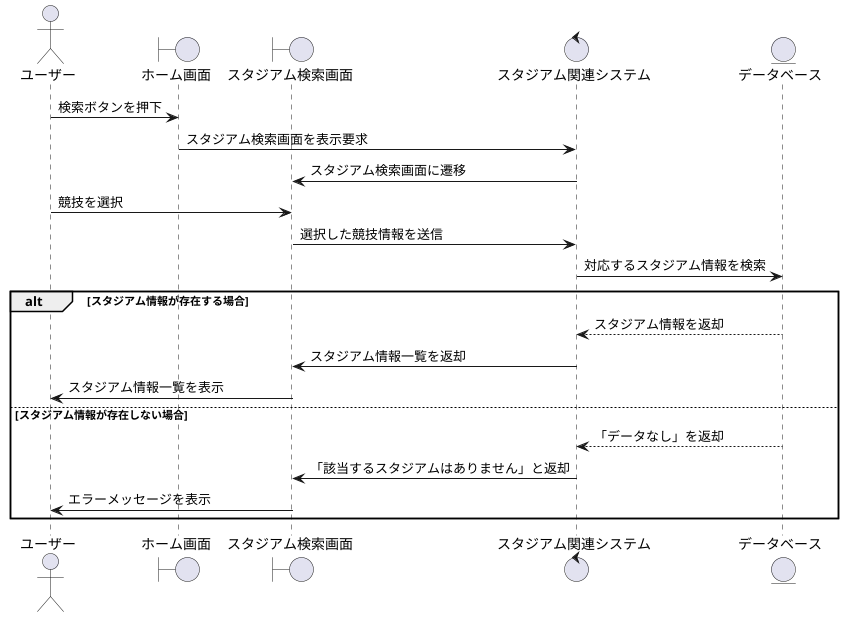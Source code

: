@startuml
actor ユーザー as User
boundary "ホーム画面" as HomeScreen
boundary "スタジアム検索画面" as SearchScreen
control "スタジアム関連システム" as Controller
entity "データベース" as Database

User -> HomeScreen: 検索ボタンを押下
HomeScreen -> Controller: スタジアム検索画面を表示要求
Controller -> SearchScreen: スタジアム検索画面に遷移

User -> SearchScreen: 競技を選択
SearchScreen -> Controller: 選択した競技情報を送信
Controller -> Database: 対応するスタジアム情報を検索
alt スタジアム情報が存在する場合
    Database --> Controller: スタジアム情報を返却
    Controller -> SearchScreen: スタジアム情報一覧を返却
    SearchScreen -> User: スタジアム情報一覧を表示
else スタジアム情報が存在しない場合
    Database --> Controller: 「データなし」を返却
    Controller -> SearchScreen: 「該当するスタジアムはありません」と返却
    SearchScreen -> User: エラーメッセージを表示
end

@enduml
